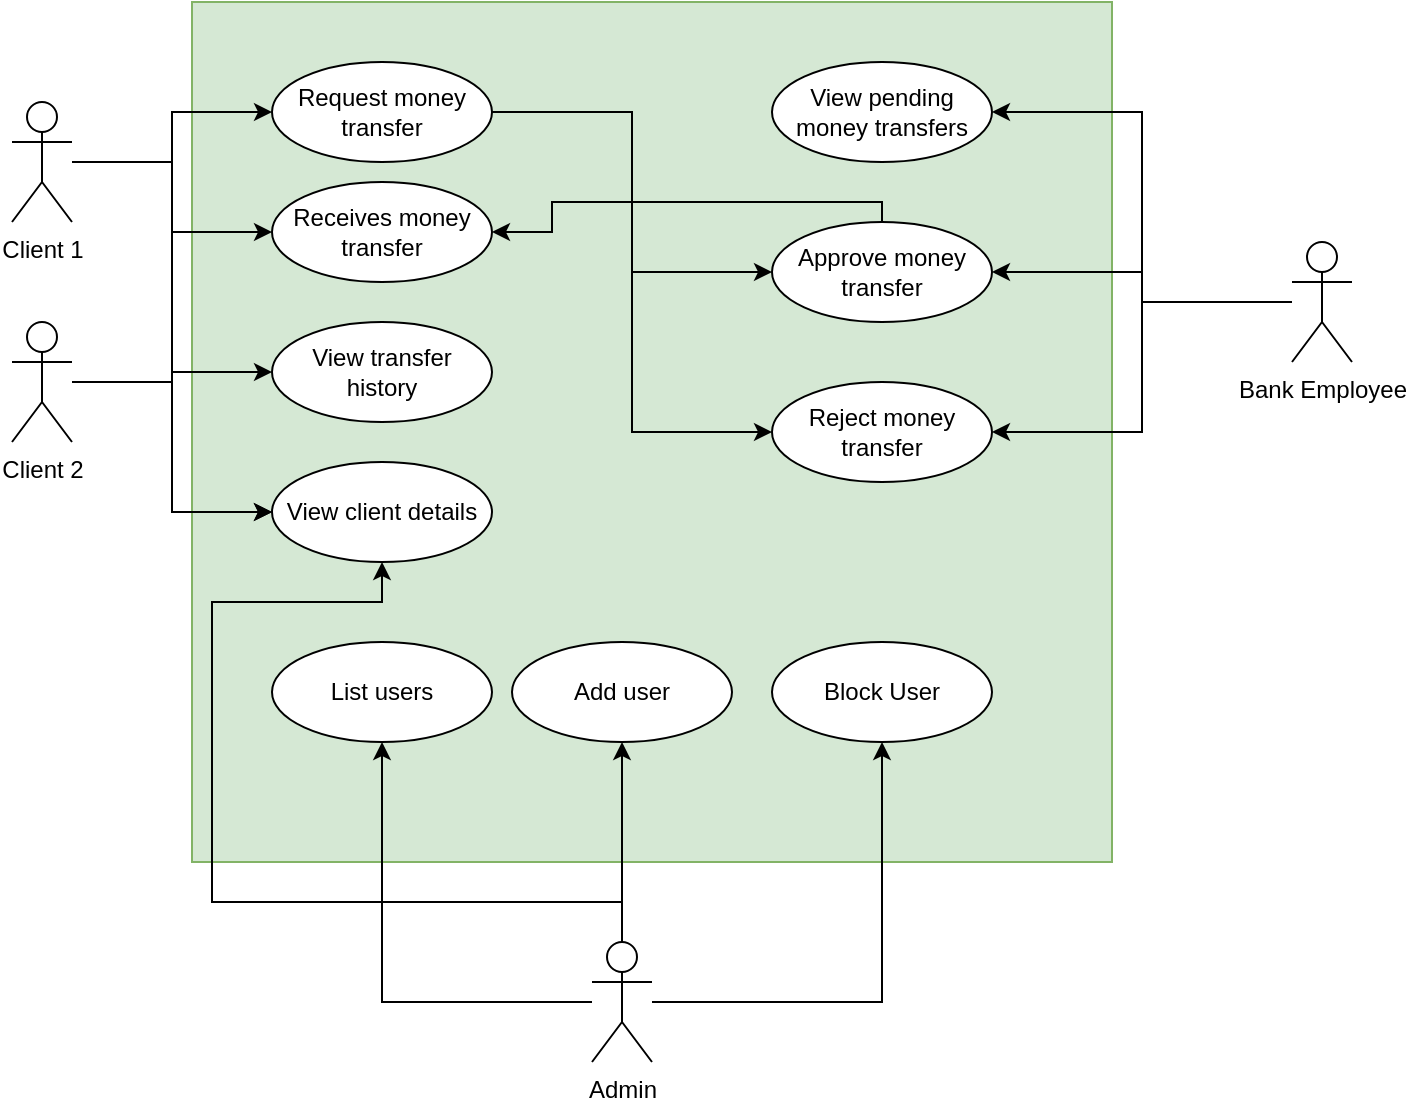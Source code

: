 <mxfile version="22.1.11" type="device">
  <diagram name="Page-1" id="lzUOIu6oeBbspOOYIRg8">
    <mxGraphModel dx="1195" dy="582" grid="1" gridSize="10" guides="1" tooltips="1" connect="1" arrows="1" fold="1" page="1" pageScale="1" pageWidth="850" pageHeight="1100" math="0" shadow="0">
      <root>
        <mxCell id="0" />
        <mxCell id="1" parent="0" />
        <mxCell id="5e_kd6jSQJvQU0ODdqwY-53" value="" style="rounded=0;whiteSpace=wrap;html=1;fillColor=#d5e8d4;strokeColor=#82b366;" vertex="1" parent="1">
          <mxGeometry x="180" y="60" width="460" height="430" as="geometry" />
        </mxCell>
        <mxCell id="5e_kd6jSQJvQU0ODdqwY-41" style="edgeStyle=orthogonalEdgeStyle;rounded=0;orthogonalLoop=1;jettySize=auto;html=1;entryX=0;entryY=0.5;entryDx=0;entryDy=0;" edge="1" parent="1" source="5e_kd6jSQJvQU0ODdqwY-1" target="5e_kd6jSQJvQU0ODdqwY-14">
          <mxGeometry relative="1" as="geometry" />
        </mxCell>
        <mxCell id="5e_kd6jSQJvQU0ODdqwY-42" style="edgeStyle=orthogonalEdgeStyle;rounded=0;orthogonalLoop=1;jettySize=auto;html=1;entryX=0;entryY=0.5;entryDx=0;entryDy=0;" edge="1" parent="1" source="5e_kd6jSQJvQU0ODdqwY-1" target="5e_kd6jSQJvQU0ODdqwY-22">
          <mxGeometry relative="1" as="geometry" />
        </mxCell>
        <mxCell id="5e_kd6jSQJvQU0ODdqwY-43" style="edgeStyle=orthogonalEdgeStyle;rounded=0;orthogonalLoop=1;jettySize=auto;html=1;entryX=0;entryY=0.5;entryDx=0;entryDy=0;" edge="1" parent="1" source="5e_kd6jSQJvQU0ODdqwY-1" target="5e_kd6jSQJvQU0ODdqwY-5">
          <mxGeometry relative="1" as="geometry" />
        </mxCell>
        <mxCell id="5e_kd6jSQJvQU0ODdqwY-44" style="edgeStyle=orthogonalEdgeStyle;rounded=0;orthogonalLoop=1;jettySize=auto;html=1;entryX=0;entryY=0.5;entryDx=0;entryDy=0;" edge="1" parent="1" source="5e_kd6jSQJvQU0ODdqwY-1" target="5e_kd6jSQJvQU0ODdqwY-19">
          <mxGeometry relative="1" as="geometry" />
        </mxCell>
        <mxCell id="5e_kd6jSQJvQU0ODdqwY-1" value="Client 1" style="shape=umlActor;verticalLabelPosition=bottom;verticalAlign=top;html=1;outlineConnect=0;" vertex="1" parent="1">
          <mxGeometry x="90" y="110" width="30" height="60" as="geometry" />
        </mxCell>
        <mxCell id="5e_kd6jSQJvQU0ODdqwY-46" style="edgeStyle=orthogonalEdgeStyle;rounded=0;orthogonalLoop=1;jettySize=auto;html=1;entryX=1;entryY=0.5;entryDx=0;entryDy=0;" edge="1" parent="1" source="5e_kd6jSQJvQU0ODdqwY-3" target="5e_kd6jSQJvQU0ODdqwY-28">
          <mxGeometry relative="1" as="geometry" />
        </mxCell>
        <mxCell id="5e_kd6jSQJvQU0ODdqwY-47" style="edgeStyle=orthogonalEdgeStyle;rounded=0;orthogonalLoop=1;jettySize=auto;html=1;entryX=1;entryY=0.5;entryDx=0;entryDy=0;" edge="1" parent="1" source="5e_kd6jSQJvQU0ODdqwY-3" target="5e_kd6jSQJvQU0ODdqwY-7">
          <mxGeometry relative="1" as="geometry" />
        </mxCell>
        <mxCell id="5e_kd6jSQJvQU0ODdqwY-48" style="edgeStyle=orthogonalEdgeStyle;rounded=0;orthogonalLoop=1;jettySize=auto;html=1;entryX=1;entryY=0.5;entryDx=0;entryDy=0;" edge="1" parent="1" source="5e_kd6jSQJvQU0ODdqwY-3" target="5e_kd6jSQJvQU0ODdqwY-8">
          <mxGeometry relative="1" as="geometry" />
        </mxCell>
        <mxCell id="5e_kd6jSQJvQU0ODdqwY-3" value="Bank Employee" style="shape=umlActor;verticalLabelPosition=bottom;verticalAlign=top;html=1;outlineConnect=0;" vertex="1" parent="1">
          <mxGeometry x="730" y="180" width="30" height="60" as="geometry" />
        </mxCell>
        <mxCell id="5e_kd6jSQJvQU0ODdqwY-35" style="edgeStyle=orthogonalEdgeStyle;rounded=0;orthogonalLoop=1;jettySize=auto;html=1;entryX=0;entryY=0.5;entryDx=0;entryDy=0;" edge="1" parent="1" source="5e_kd6jSQJvQU0ODdqwY-5" target="5e_kd6jSQJvQU0ODdqwY-7">
          <mxGeometry relative="1" as="geometry" />
        </mxCell>
        <mxCell id="5e_kd6jSQJvQU0ODdqwY-36" style="edgeStyle=orthogonalEdgeStyle;rounded=0;orthogonalLoop=1;jettySize=auto;html=1;entryX=0;entryY=0.5;entryDx=0;entryDy=0;" edge="1" parent="1" source="5e_kd6jSQJvQU0ODdqwY-5" target="5e_kd6jSQJvQU0ODdqwY-8">
          <mxGeometry relative="1" as="geometry" />
        </mxCell>
        <mxCell id="5e_kd6jSQJvQU0ODdqwY-5" value="&lt;div&gt;Request money&lt;/div&gt;&lt;div&gt;transfer&lt;br&gt;&lt;/div&gt;" style="ellipse;whiteSpace=wrap;html=1;" vertex="1" parent="1">
          <mxGeometry x="220" y="90" width="110" height="50" as="geometry" />
        </mxCell>
        <mxCell id="5e_kd6jSQJvQU0ODdqwY-8" value="&lt;div&gt;Reject money&lt;/div&gt;&lt;div&gt;transfer&lt;br&gt;&lt;/div&gt;" style="ellipse;whiteSpace=wrap;html=1;" vertex="1" parent="1">
          <mxGeometry x="470" y="250" width="110" height="50" as="geometry" />
        </mxCell>
        <mxCell id="5e_kd6jSQJvQU0ODdqwY-45" style="edgeStyle=orthogonalEdgeStyle;rounded=0;orthogonalLoop=1;jettySize=auto;html=1;entryX=0;entryY=0.5;entryDx=0;entryDy=0;" edge="1" parent="1" source="5e_kd6jSQJvQU0ODdqwY-13" target="5e_kd6jSQJvQU0ODdqwY-19">
          <mxGeometry relative="1" as="geometry" />
        </mxCell>
        <mxCell id="5e_kd6jSQJvQU0ODdqwY-13" value="Client 2" style="shape=umlActor;verticalLabelPosition=bottom;verticalAlign=top;html=1;outlineConnect=0;" vertex="1" parent="1">
          <mxGeometry x="90" y="220" width="30" height="60" as="geometry" />
        </mxCell>
        <mxCell id="5e_kd6jSQJvQU0ODdqwY-19" value="View client details" style="ellipse;whiteSpace=wrap;html=1;" vertex="1" parent="1">
          <mxGeometry x="220" y="290" width="110" height="50" as="geometry" />
        </mxCell>
        <mxCell id="5e_kd6jSQJvQU0ODdqwY-22" value="&lt;div&gt;View transfer&lt;/div&gt;&lt;div&gt;history&lt;br&gt;&lt;/div&gt;" style="ellipse;whiteSpace=wrap;html=1;" vertex="1" parent="1">
          <mxGeometry x="220" y="220" width="110" height="50" as="geometry" />
        </mxCell>
        <mxCell id="5e_kd6jSQJvQU0ODdqwY-39" style="edgeStyle=orthogonalEdgeStyle;rounded=0;orthogonalLoop=1;jettySize=auto;html=1;entryX=1;entryY=0.5;entryDx=0;entryDy=0;" edge="1" parent="1" source="5e_kd6jSQJvQU0ODdqwY-7" target="5e_kd6jSQJvQU0ODdqwY-14">
          <mxGeometry relative="1" as="geometry">
            <Array as="points">
              <mxPoint x="525" y="160" />
              <mxPoint x="360" y="160" />
              <mxPoint x="360" y="175" />
            </Array>
          </mxGeometry>
        </mxCell>
        <mxCell id="5e_kd6jSQJvQU0ODdqwY-7" value="&lt;div&gt;Approve money&lt;/div&gt;&lt;div&gt;transfer&lt;br&gt;&lt;/div&gt;" style="ellipse;whiteSpace=wrap;html=1;" vertex="1" parent="1">
          <mxGeometry x="470" y="170" width="110" height="50" as="geometry" />
        </mxCell>
        <mxCell id="5e_kd6jSQJvQU0ODdqwY-14" value="&lt;div&gt;Receives money&lt;/div&gt;&lt;div&gt;transfer&lt;br&gt;&lt;/div&gt;" style="ellipse;whiteSpace=wrap;html=1;" vertex="1" parent="1">
          <mxGeometry x="220" y="150" width="110" height="50" as="geometry" />
        </mxCell>
        <mxCell id="5e_kd6jSQJvQU0ODdqwY-28" value="&lt;div&gt;View pending money transfers&lt;br&gt;&lt;/div&gt;" style="ellipse;whiteSpace=wrap;html=1;" vertex="1" parent="1">
          <mxGeometry x="470" y="90" width="110" height="50" as="geometry" />
        </mxCell>
        <mxCell id="5e_kd6jSQJvQU0ODdqwY-31" value="List users" style="ellipse;whiteSpace=wrap;html=1;" vertex="1" parent="1">
          <mxGeometry x="220" y="380" width="110" height="50" as="geometry" />
        </mxCell>
        <mxCell id="5e_kd6jSQJvQU0ODdqwY-32" value="Add user" style="ellipse;whiteSpace=wrap;html=1;" vertex="1" parent="1">
          <mxGeometry x="340" y="380" width="110" height="50" as="geometry" />
        </mxCell>
        <mxCell id="5e_kd6jSQJvQU0ODdqwY-33" value="Block User" style="ellipse;whiteSpace=wrap;html=1;" vertex="1" parent="1">
          <mxGeometry x="470" y="380" width="110" height="50" as="geometry" />
        </mxCell>
        <mxCell id="5e_kd6jSQJvQU0ODdqwY-49" style="edgeStyle=orthogonalEdgeStyle;rounded=0;orthogonalLoop=1;jettySize=auto;html=1;entryX=0.5;entryY=1;entryDx=0;entryDy=0;" edge="1" parent="1" source="5e_kd6jSQJvQU0ODdqwY-34" target="5e_kd6jSQJvQU0ODdqwY-31">
          <mxGeometry relative="1" as="geometry" />
        </mxCell>
        <mxCell id="5e_kd6jSQJvQU0ODdqwY-50" style="edgeStyle=orthogonalEdgeStyle;rounded=0;orthogonalLoop=1;jettySize=auto;html=1;entryX=0.5;entryY=1;entryDx=0;entryDy=0;" edge="1" parent="1" source="5e_kd6jSQJvQU0ODdqwY-34" target="5e_kd6jSQJvQU0ODdqwY-32">
          <mxGeometry relative="1" as="geometry" />
        </mxCell>
        <mxCell id="5e_kd6jSQJvQU0ODdqwY-51" style="edgeStyle=orthogonalEdgeStyle;rounded=0;orthogonalLoop=1;jettySize=auto;html=1;" edge="1" parent="1" source="5e_kd6jSQJvQU0ODdqwY-34" target="5e_kd6jSQJvQU0ODdqwY-33">
          <mxGeometry relative="1" as="geometry" />
        </mxCell>
        <mxCell id="5e_kd6jSQJvQU0ODdqwY-52" style="edgeStyle=orthogonalEdgeStyle;rounded=0;orthogonalLoop=1;jettySize=auto;html=1;" edge="1" parent="1" source="5e_kd6jSQJvQU0ODdqwY-34" target="5e_kd6jSQJvQU0ODdqwY-19">
          <mxGeometry relative="1" as="geometry">
            <Array as="points">
              <mxPoint x="190" y="510" />
              <mxPoint x="190" y="360" />
              <mxPoint x="275" y="360" />
            </Array>
          </mxGeometry>
        </mxCell>
        <mxCell id="5e_kd6jSQJvQU0ODdqwY-34" value="Admin" style="shape=umlActor;verticalLabelPosition=bottom;verticalAlign=top;html=1;outlineConnect=0;" vertex="1" parent="1">
          <mxGeometry x="380" y="530" width="30" height="60" as="geometry" />
        </mxCell>
      </root>
    </mxGraphModel>
  </diagram>
</mxfile>
